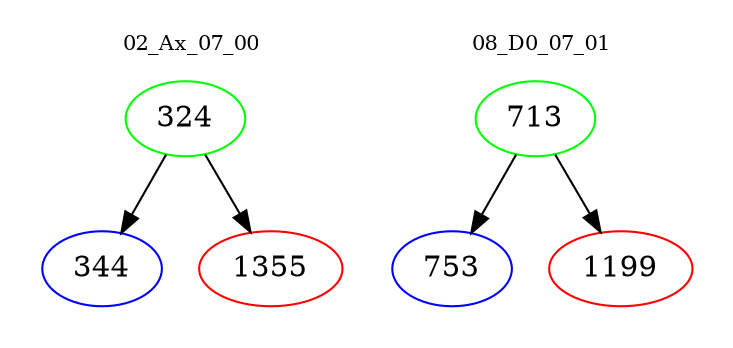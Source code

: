 digraph{
subgraph cluster_0 {
color = white
label = "02_Ax_07_00";
fontsize=10;
T0_324 [label="324", color="green"]
T0_324 -> T0_344 [color="black"]
T0_344 [label="344", color="blue"]
T0_324 -> T0_1355 [color="black"]
T0_1355 [label="1355", color="red"]
}
subgraph cluster_1 {
color = white
label = "08_D0_07_01";
fontsize=10;
T1_713 [label="713", color="green"]
T1_713 -> T1_753 [color="black"]
T1_753 [label="753", color="blue"]
T1_713 -> T1_1199 [color="black"]
T1_1199 [label="1199", color="red"]
}
}
